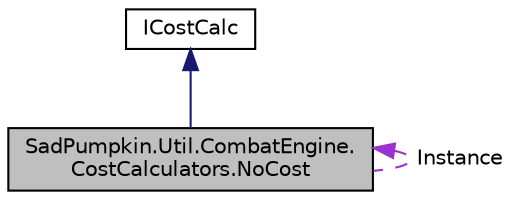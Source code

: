 digraph "SadPumpkin.Util.CombatEngine.CostCalculators.NoCost"
{
 // LATEX_PDF_SIZE
  edge [fontname="Helvetica",fontsize="10",labelfontname="Helvetica",labelfontsize="10"];
  node [fontname="Helvetica",fontsize="10",shape=record];
  Node1 [label="SadPumpkin.Util.CombatEngine.\lCostCalculators.NoCost",height=0.2,width=0.4,color="black", fillcolor="grey75", style="filled", fontcolor="black",tooltip="Implementation of a Cost calculator with no Cost."];
  Node2 -> Node1 [dir="back",color="midnightblue",fontsize="10",style="solid",fontname="Helvetica"];
  Node2 [label="ICostCalc",height=0.2,width=0.4,color="black", fillcolor="white", style="filled",URL="$interface_sad_pumpkin_1_1_util_1_1_combat_engine_1_1_cost_calculators_1_1_i_cost_calc.html",tooltip="Interface defining the Cost associated with an Action."];
  Node1 -> Node1 [dir="back",color="darkorchid3",fontsize="10",style="dashed",label=" Instance" ,fontname="Helvetica"];
}
